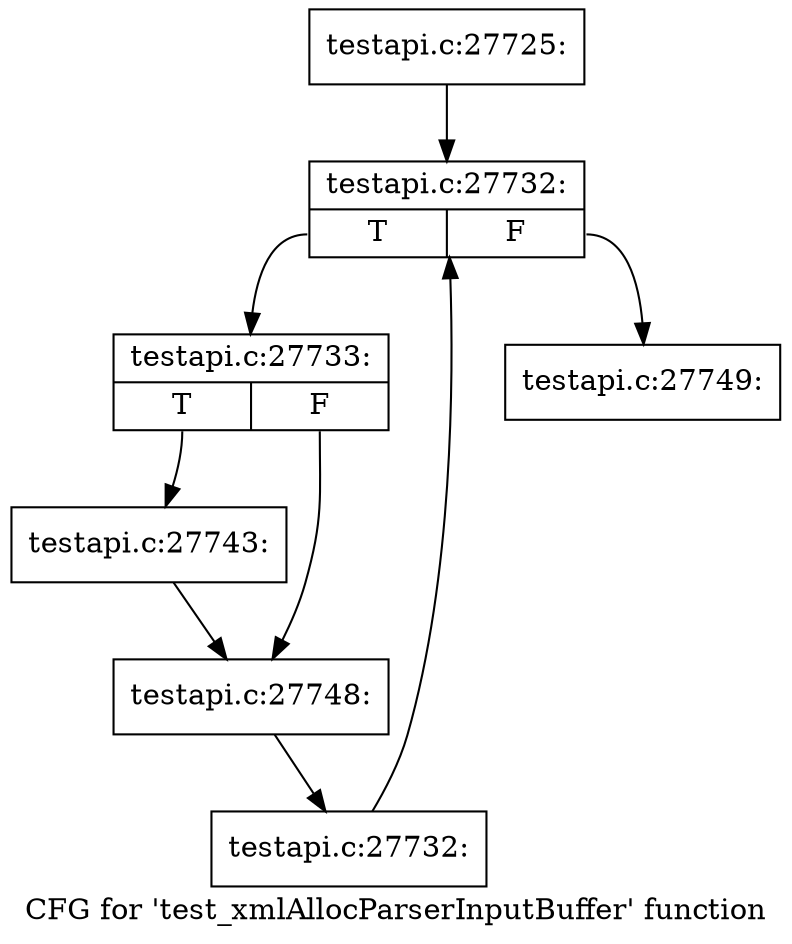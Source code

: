 digraph "CFG for 'test_xmlAllocParserInputBuffer' function" {
	label="CFG for 'test_xmlAllocParserInputBuffer' function";

	Node0x4fac230 [shape=record,label="{testapi.c:27725:}"];
	Node0x4fac230 -> Node0x4fcf7e0;
	Node0x4fcf7e0 [shape=record,label="{testapi.c:27732:|{<s0>T|<s1>F}}"];
	Node0x4fcf7e0:s0 -> Node0x4fcfac0;
	Node0x4fcf7e0:s1 -> Node0x4fcf640;
	Node0x4fcfac0 [shape=record,label="{testapi.c:27733:|{<s0>T|<s1>F}}"];
	Node0x4fcfac0:s0 -> Node0x4fd0990;
	Node0x4fcfac0:s1 -> Node0x4fd12a0;
	Node0x4fd0990 [shape=record,label="{testapi.c:27743:}"];
	Node0x4fd0990 -> Node0x4fd12a0;
	Node0x4fd12a0 [shape=record,label="{testapi.c:27748:}"];
	Node0x4fd12a0 -> Node0x4fcfa30;
	Node0x4fcfa30 [shape=record,label="{testapi.c:27732:}"];
	Node0x4fcfa30 -> Node0x4fcf7e0;
	Node0x4fcf640 [shape=record,label="{testapi.c:27749:}"];
}
